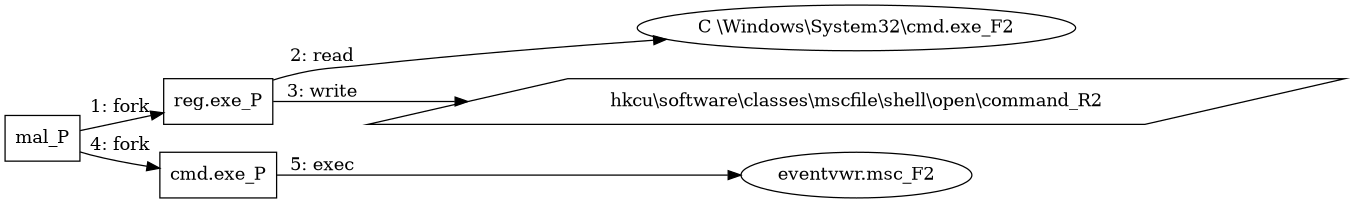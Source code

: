 digraph "T1548.002" {
rankdir="LR"
size="9"
fixedsize="false"
splines="true"
nodesep=0.3
ranksep=0
fontsize=10
overlap="scalexy"
engine= "neato"
	"mal_P" [node_type=Process shape=box]
	"reg.exe_P" [node_type=Process shape=box]
	"cmd.exe_P" [node_type=Process shape=box]
	"C \\Windows\\System32\\cmd.exe_F2" [node_type=File shape=ellipse]
	"eventvwr.msc_F2" [node_type=File shape=ellipse]
	"hkcu\\software\\classes\\mscfile\\shell\\open\\command_R2" [node_type=Registry shape=parallelogram]
	"mal_P" -> "reg.exe_P" [label="1: fork"]
	"reg.exe_P" -> "C \\Windows\\System32\\cmd.exe_F2" [label="2: read"]
	"reg.exe_P" -> "hkcu\\software\\classes\\mscfile\\shell\\open\\command_R2" [label="3: write"]
	"mal_P" -> "cmd.exe_P" [label="4: fork"]
	"cmd.exe_P" -> "eventvwr.msc_F2" [label="5: exec"]
}
